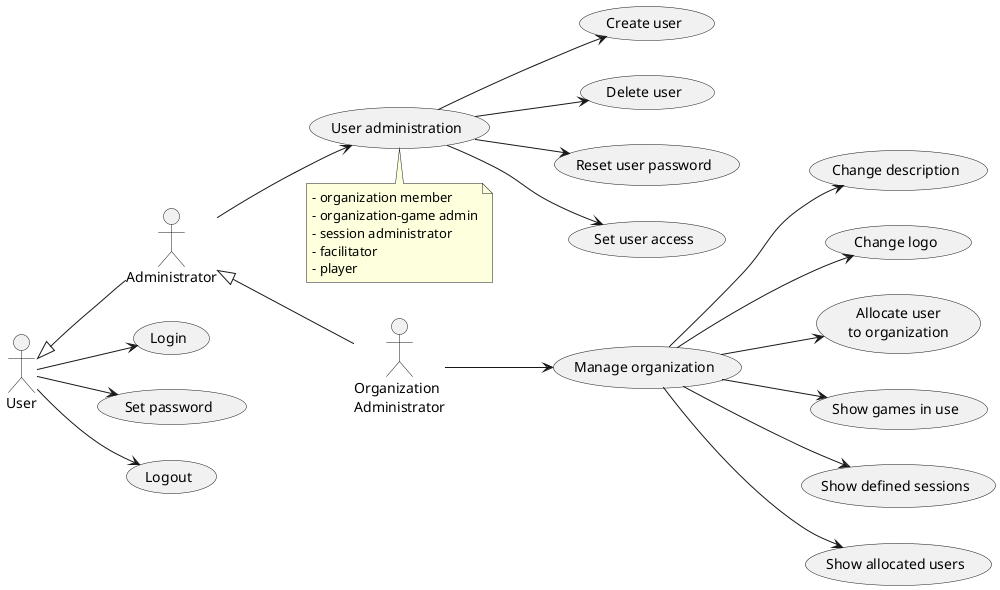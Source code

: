@startuml
left to right direction
 
"Organization\nAdministrator" as OA
User <|-- Administrator
Administrator <|-- OA

User --> (Login)
User --> (Set password)
User --> (Logout)

Administrator --> (User administration)
note bottom
  - organization member
  - organization-game admin
  - session administrator
  - facilitator
  - player
end note

(User administration) --> (Create user)
(User administration) --> (Delete user)
(User administration) --> (Reset user password)
(User administration) --> (Set user access)

OA --> (Manage organization)
(Manage organization) --> (Change description)
(Manage organization) --> (Change logo)
(Manage organization) --> (Allocate user\nto organization)
(Manage organization) --> (Show games in use)
(Manage organization) --> (Show defined sessions)
(Manage organization) --> (Show allocated users)

@enduml

